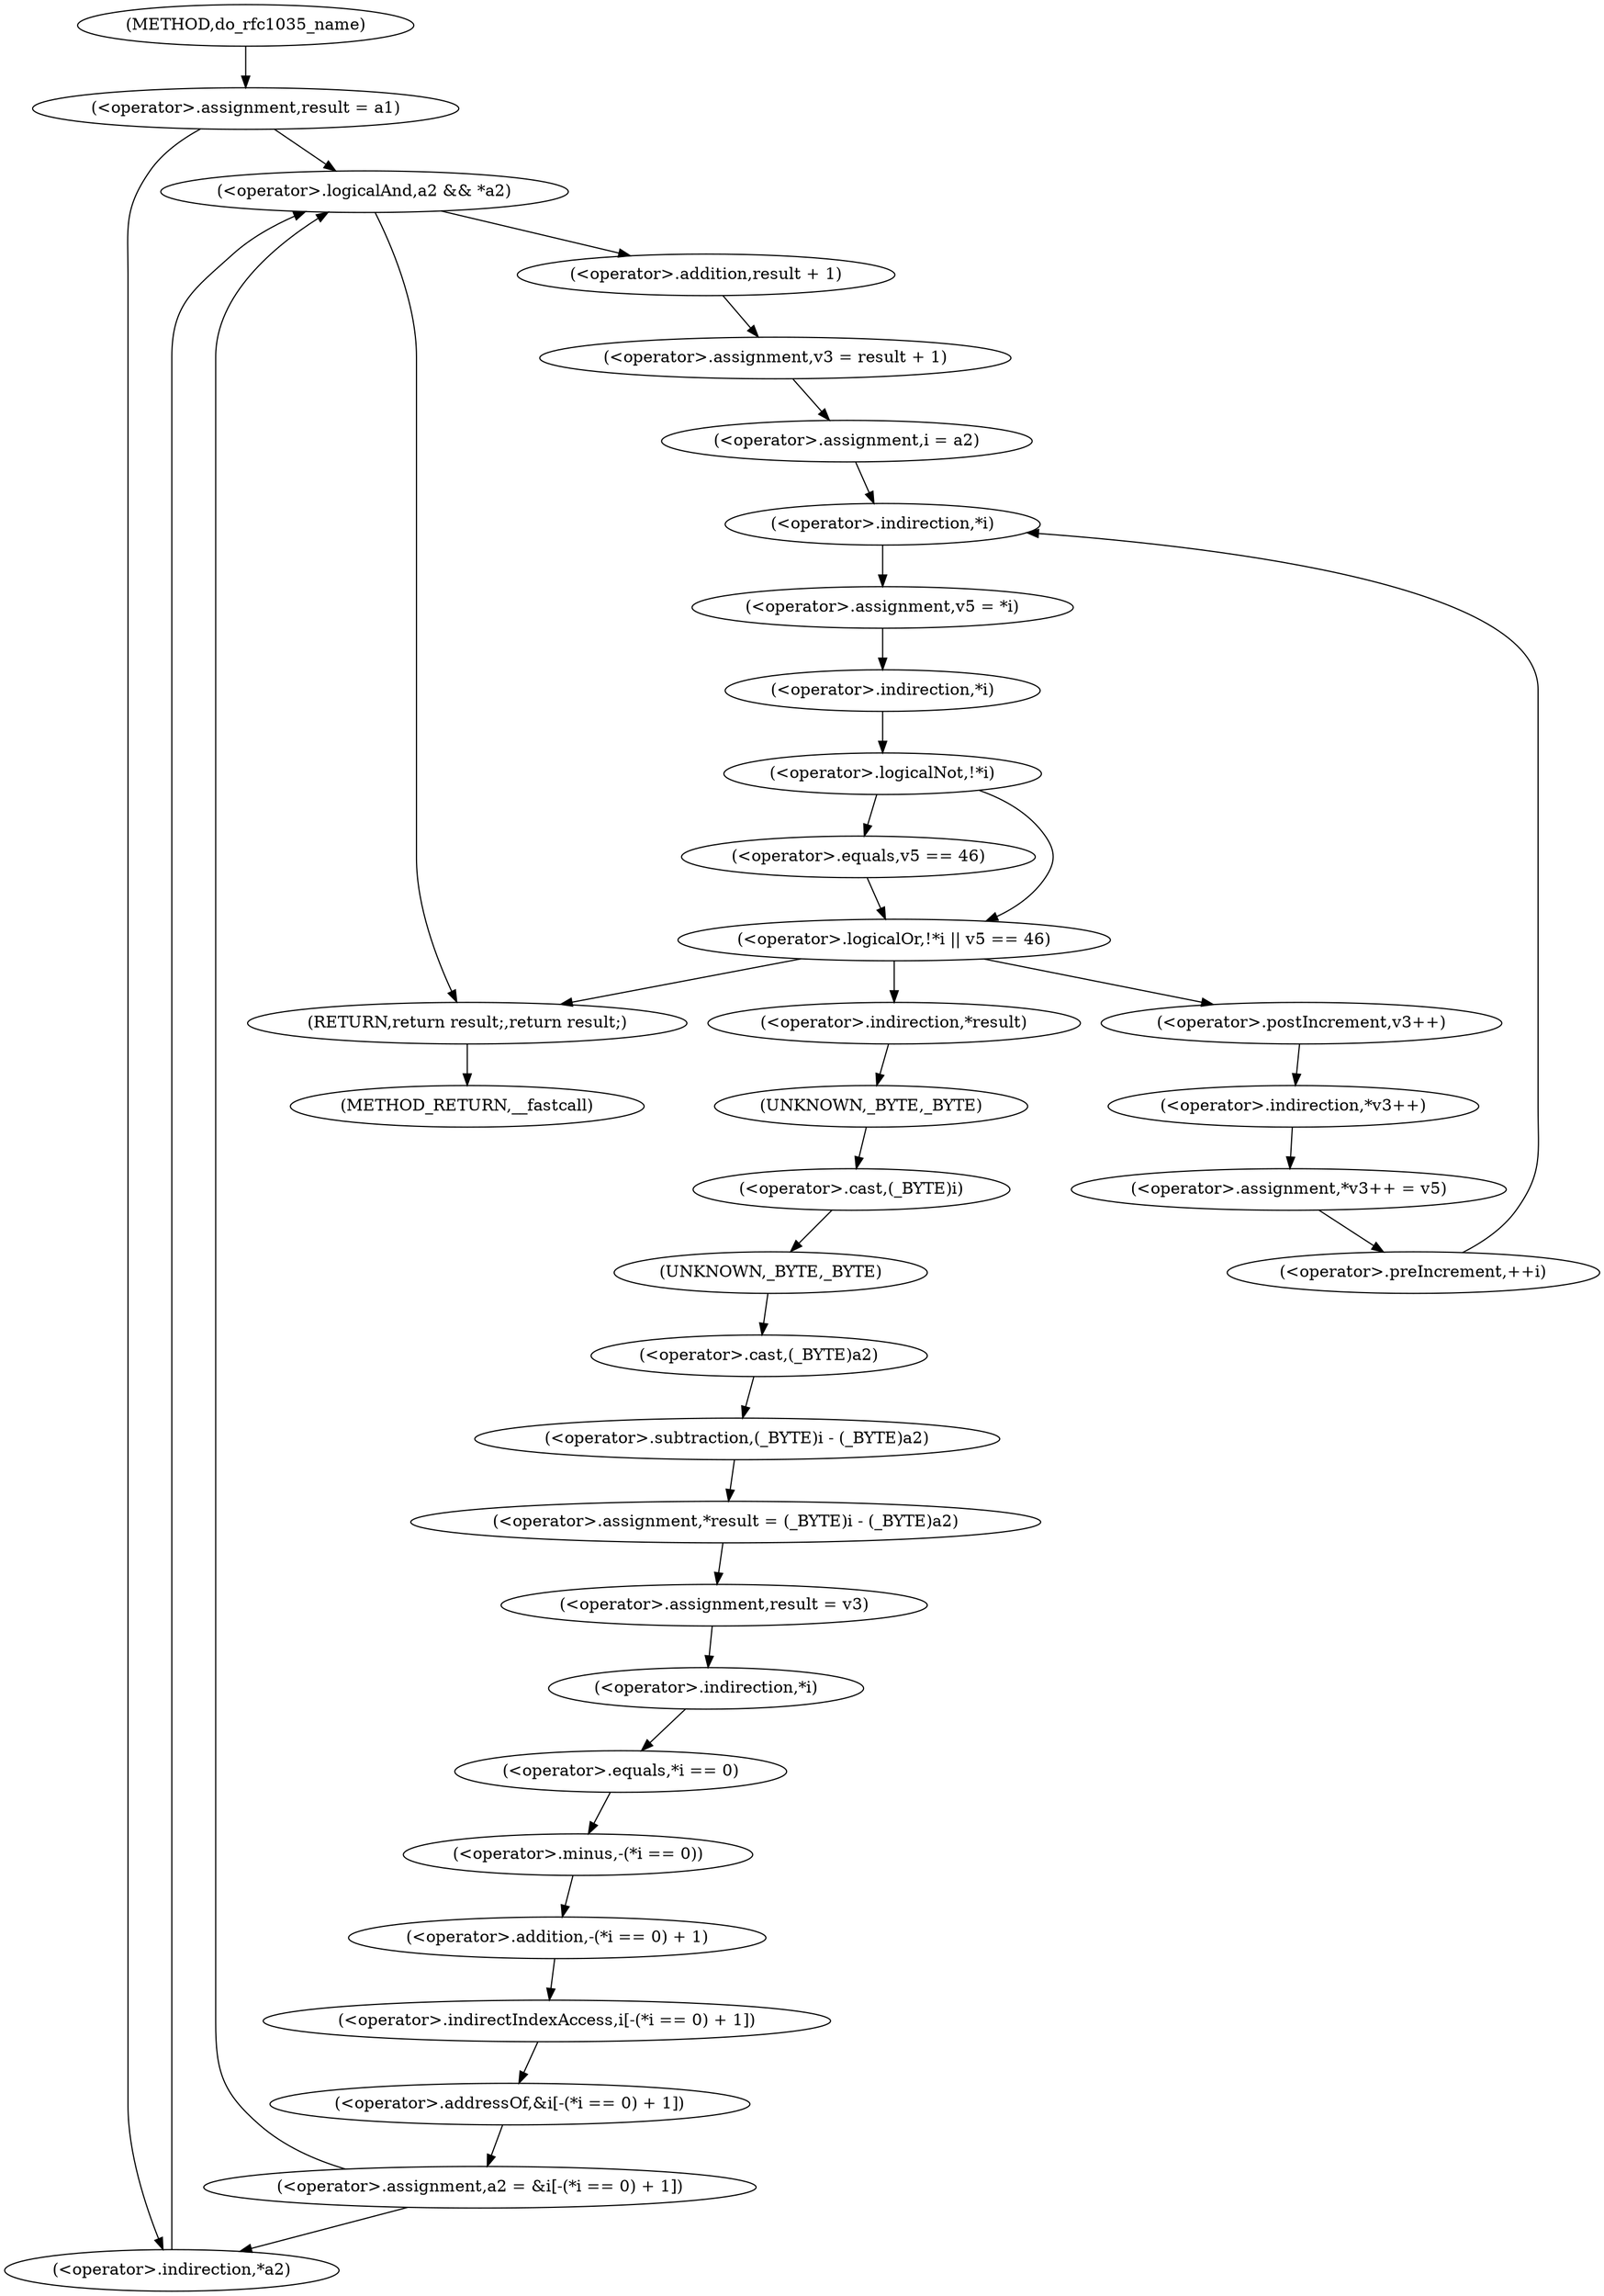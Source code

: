 digraph do_rfc1035_name {  
"1000113" [label = "(<operator>.assignment,result = a1)" ]
"1000117" [label = "(<operator>.logicalAnd,a2 && *a2)" ]
"1000119" [label = "(<operator>.indirection,*a2)" ]
"1000122" [label = "(<operator>.assignment,v3 = result + 1)" ]
"1000124" [label = "(<operator>.addition,result + 1)" ]
"1000128" [label = "(<operator>.assignment,i = a2)" ]
"1000131" [label = "(<operator>.preIncrement,++i)" ]
"1000134" [label = "(<operator>.assignment,v5 = *i)" ]
"1000136" [label = "(<operator>.indirection,*i)" ]
"1000139" [label = "(<operator>.logicalOr,!*i || v5 == 46)" ]
"1000140" [label = "(<operator>.logicalNot,!*i)" ]
"1000141" [label = "(<operator>.indirection,*i)" ]
"1000143" [label = "(<operator>.equals,v5 == 46)" ]
"1000147" [label = "(<operator>.assignment,*v3++ = v5)" ]
"1000148" [label = "(<operator>.indirection,*v3++)" ]
"1000149" [label = "(<operator>.postIncrement,v3++)" ]
"1000152" [label = "(<operator>.assignment,*result = (_BYTE)i - (_BYTE)a2)" ]
"1000153" [label = "(<operator>.indirection,*result)" ]
"1000155" [label = "(<operator>.subtraction,(_BYTE)i - (_BYTE)a2)" ]
"1000156" [label = "(<operator>.cast,(_BYTE)i)" ]
"1000157" [label = "(UNKNOWN,_BYTE,_BYTE)" ]
"1000159" [label = "(<operator>.cast,(_BYTE)a2)" ]
"1000160" [label = "(UNKNOWN,_BYTE,_BYTE)" ]
"1000162" [label = "(<operator>.assignment,result = v3)" ]
"1000165" [label = "(<operator>.assignment,a2 = &i[-(*i == 0) + 1])" ]
"1000167" [label = "(<operator>.addressOf,&i[-(*i == 0) + 1])" ]
"1000168" [label = "(<operator>.indirectIndexAccess,i[-(*i == 0) + 1])" ]
"1000170" [label = "(<operator>.addition,-(*i == 0) + 1)" ]
"1000171" [label = "(<operator>.minus,-(*i == 0))" ]
"1000172" [label = "(<operator>.equals,*i == 0)" ]
"1000173" [label = "(<operator>.indirection,*i)" ]
"1000177" [label = "(RETURN,return result;,return result;)" ]
"1000105" [label = "(METHOD,do_rfc1035_name)" ]
"1000179" [label = "(METHOD_RETURN,__fastcall)" ]
  "1000113" -> "1000117" 
  "1000113" -> "1000119" 
  "1000117" -> "1000124" 
  "1000117" -> "1000177" 
  "1000119" -> "1000117" 
  "1000122" -> "1000128" 
  "1000124" -> "1000122" 
  "1000128" -> "1000136" 
  "1000131" -> "1000136" 
  "1000134" -> "1000141" 
  "1000136" -> "1000134" 
  "1000139" -> "1000153" 
  "1000139" -> "1000177" 
  "1000139" -> "1000149" 
  "1000140" -> "1000139" 
  "1000140" -> "1000143" 
  "1000141" -> "1000140" 
  "1000143" -> "1000139" 
  "1000147" -> "1000131" 
  "1000148" -> "1000147" 
  "1000149" -> "1000148" 
  "1000152" -> "1000162" 
  "1000153" -> "1000157" 
  "1000155" -> "1000152" 
  "1000156" -> "1000160" 
  "1000157" -> "1000156" 
  "1000159" -> "1000155" 
  "1000160" -> "1000159" 
  "1000162" -> "1000173" 
  "1000165" -> "1000117" 
  "1000165" -> "1000119" 
  "1000167" -> "1000165" 
  "1000168" -> "1000167" 
  "1000170" -> "1000168" 
  "1000171" -> "1000170" 
  "1000172" -> "1000171" 
  "1000173" -> "1000172" 
  "1000177" -> "1000179" 
  "1000105" -> "1000113" 
}

